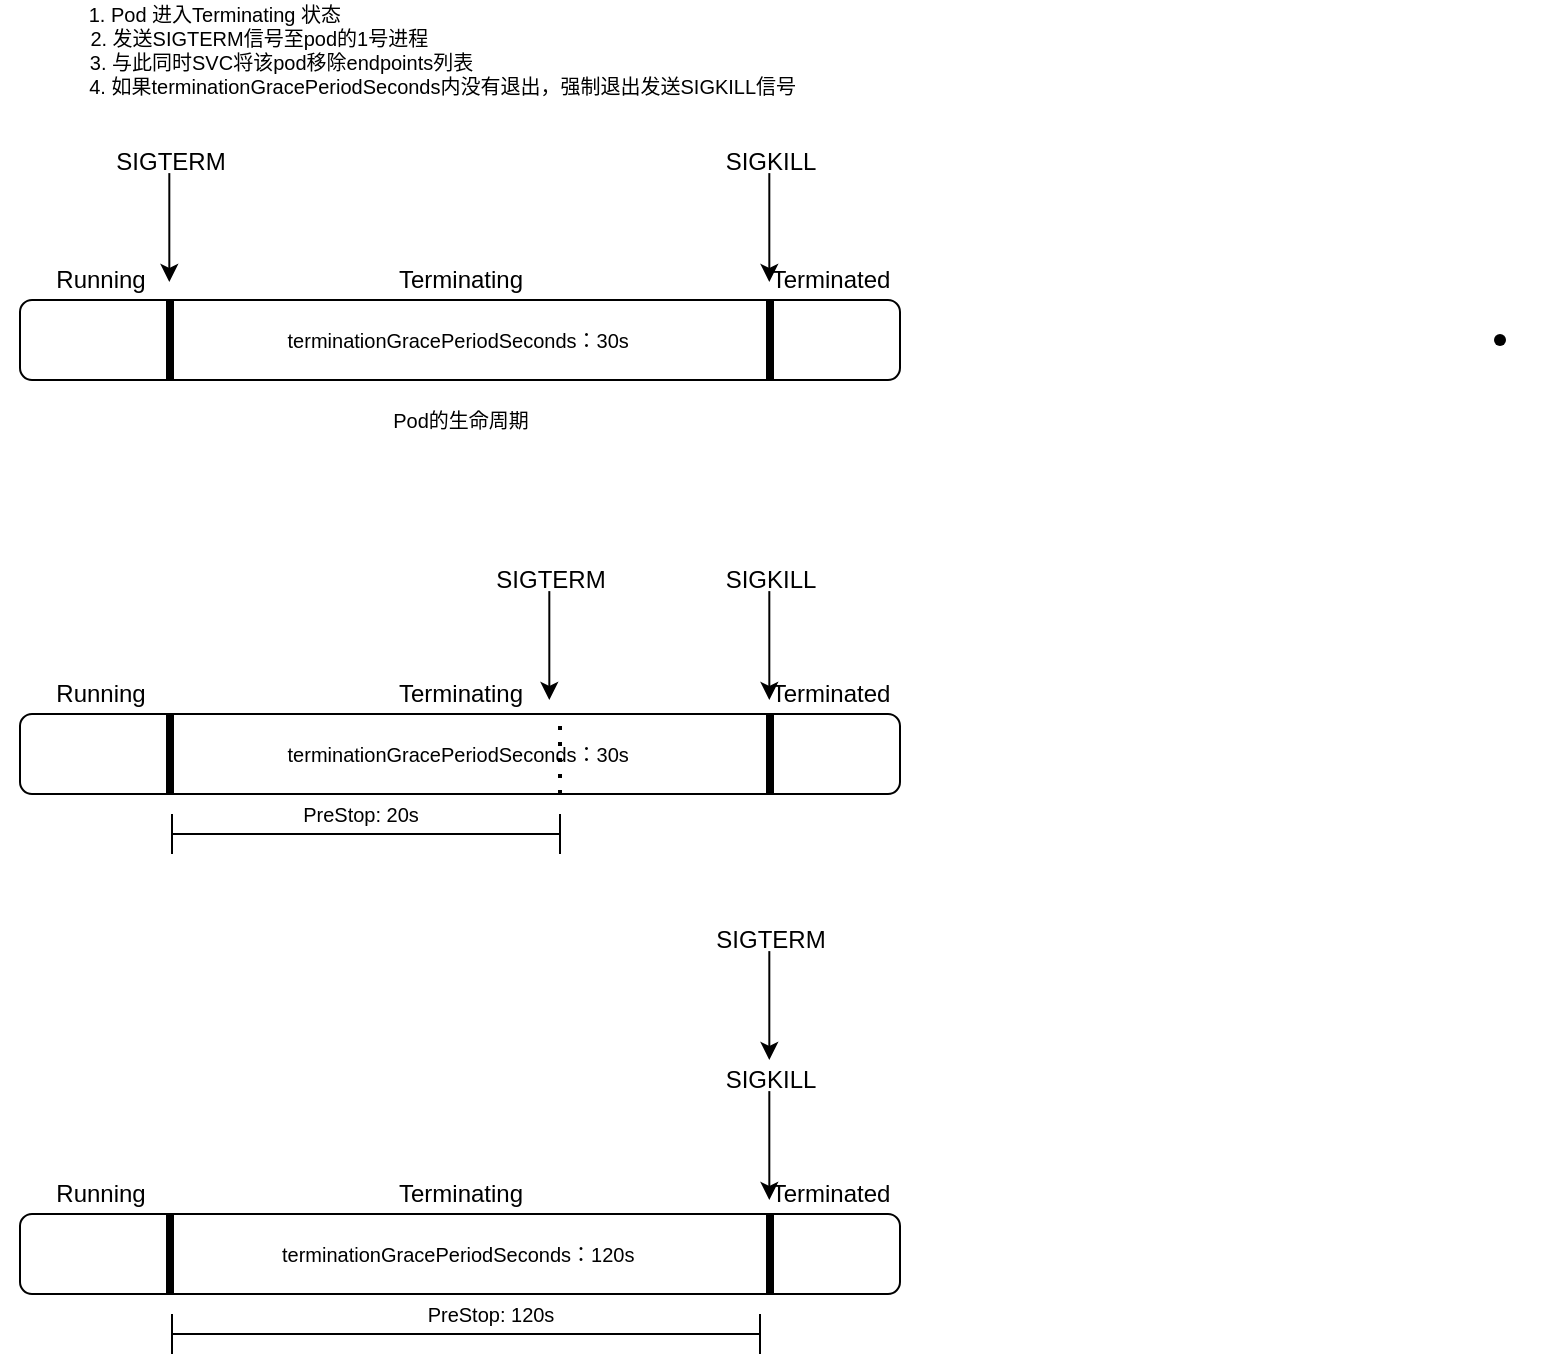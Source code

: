<mxfile version="17.4.0" type="github">
  <diagram id="C5RBs43oDa-KdzZeNtuy" name="Page-1">
    <mxGraphModel dx="828" dy="478" grid="1" gridSize="10" guides="1" tooltips="1" connect="1" arrows="1" fold="1" page="1" pageScale="1" pageWidth="827" pageHeight="1169" math="0" shadow="0">
      <root>
        <mxCell id="WIyWlLk6GJQsqaUBKTNV-0" />
        <mxCell id="WIyWlLk6GJQsqaUBKTNV-1" parent="WIyWlLk6GJQsqaUBKTNV-0" />
        <mxCell id="0kz52hGXufhBx_2LI1v2-0" value="" style="rounded=1;whiteSpace=wrap;html=1;" vertex="1" parent="WIyWlLk6GJQsqaUBKTNV-1">
          <mxGeometry x="170" y="190" width="440" height="40" as="geometry" />
        </mxCell>
        <mxCell id="0kz52hGXufhBx_2LI1v2-1" value="" style="line;strokeWidth=4;direction=south;html=1;perimeter=backbonePerimeter;points=[];outlineConnect=0;" vertex="1" parent="WIyWlLk6GJQsqaUBKTNV-1">
          <mxGeometry x="240" y="190" width="10" height="40" as="geometry" />
        </mxCell>
        <mxCell id="0kz52hGXufhBx_2LI1v2-2" value="Running" style="text;html=1;align=center;verticalAlign=middle;resizable=0;points=[];autosize=1;strokeColor=none;fillColor=none;" vertex="1" parent="WIyWlLk6GJQsqaUBKTNV-1">
          <mxGeometry x="180" y="170" width="60" height="20" as="geometry" />
        </mxCell>
        <mxCell id="0kz52hGXufhBx_2LI1v2-3" value="Terminating" style="text;html=1;align=center;verticalAlign=middle;resizable=0;points=[];autosize=1;strokeColor=none;fillColor=none;" vertex="1" parent="WIyWlLk6GJQsqaUBKTNV-1">
          <mxGeometry x="350" y="170" width="80" height="20" as="geometry" />
        </mxCell>
        <mxCell id="0kz52hGXufhBx_2LI1v2-4" value="" style="line;strokeWidth=4;direction=south;html=1;perimeter=backbonePerimeter;points=[];outlineConnect=0;" vertex="1" parent="WIyWlLk6GJQsqaUBKTNV-1">
          <mxGeometry x="540" y="190" width="10" height="40" as="geometry" />
        </mxCell>
        <mxCell id="0kz52hGXufhBx_2LI1v2-5" value="Terminated" style="text;html=1;align=center;verticalAlign=middle;resizable=0;points=[];autosize=1;strokeColor=none;fillColor=none;" vertex="1" parent="WIyWlLk6GJQsqaUBKTNV-1">
          <mxGeometry x="540" y="170" width="70" height="20" as="geometry" />
        </mxCell>
        <mxCell id="0kz52hGXufhBx_2LI1v2-9" value="" style="group" vertex="1" connectable="0" parent="WIyWlLk6GJQsqaUBKTNV-1">
          <mxGeometry x="210" y="111" width="70" height="70" as="geometry" />
        </mxCell>
        <mxCell id="0kz52hGXufhBx_2LI1v2-7" value="" style="endArrow=classic;html=1;rounded=0;" edge="1" parent="0kz52hGXufhBx_2LI1v2-9">
          <mxGeometry width="50" height="50" relative="1" as="geometry">
            <mxPoint x="34.66" y="15.556" as="sourcePoint" />
            <mxPoint x="34.66" y="70" as="targetPoint" />
          </mxGeometry>
        </mxCell>
        <mxCell id="0kz52hGXufhBx_2LI1v2-8" value="SIGTERM" style="text;html=1;align=center;verticalAlign=middle;resizable=0;points=[];autosize=1;strokeColor=none;fillColor=none;" vertex="1" parent="0kz52hGXufhBx_2LI1v2-9">
          <mxGeometry width="70" height="20" as="geometry" />
        </mxCell>
        <mxCell id="0kz52hGXufhBx_2LI1v2-10" value="" style="group" vertex="1" connectable="0" parent="WIyWlLk6GJQsqaUBKTNV-1">
          <mxGeometry x="510" y="111" width="70" height="70" as="geometry" />
        </mxCell>
        <mxCell id="0kz52hGXufhBx_2LI1v2-11" value="" style="endArrow=classic;html=1;rounded=0;" edge="1" parent="0kz52hGXufhBx_2LI1v2-10">
          <mxGeometry width="50" height="50" relative="1" as="geometry">
            <mxPoint x="34.66" y="15.556" as="sourcePoint" />
            <mxPoint x="34.66" y="70" as="targetPoint" />
          </mxGeometry>
        </mxCell>
        <mxCell id="0kz52hGXufhBx_2LI1v2-12" value="SIGKILL" style="text;html=1;align=center;verticalAlign=middle;resizable=0;points=[];autosize=1;strokeColor=none;fillColor=none;" vertex="1" parent="0kz52hGXufhBx_2LI1v2-10">
          <mxGeometry x="5" width="60" height="20" as="geometry" />
        </mxCell>
        <mxCell id="0kz52hGXufhBx_2LI1v2-14" value="&lt;font style=&quot;font-size: 10px&quot;&gt;terminationGracePeriodSeconds：30s&amp;nbsp;&lt;/font&gt;" style="text;html=1;align=center;verticalAlign=middle;resizable=0;points=[];autosize=1;strokeColor=none;fillColor=none;fontSize=10;" vertex="1" parent="WIyWlLk6GJQsqaUBKTNV-1">
          <mxGeometry x="280" y="200" width="220" height="20" as="geometry" />
        </mxCell>
        <mxCell id="0kz52hGXufhBx_2LI1v2-15" value="" style="rounded=1;whiteSpace=wrap;html=1;" vertex="1" parent="WIyWlLk6GJQsqaUBKTNV-1">
          <mxGeometry x="170" y="397" width="440" height="40" as="geometry" />
        </mxCell>
        <mxCell id="0kz52hGXufhBx_2LI1v2-16" value="" style="line;strokeWidth=4;direction=south;html=1;perimeter=backbonePerimeter;points=[];outlineConnect=0;" vertex="1" parent="WIyWlLk6GJQsqaUBKTNV-1">
          <mxGeometry x="240" y="397" width="10" height="40" as="geometry" />
        </mxCell>
        <mxCell id="0kz52hGXufhBx_2LI1v2-17" value="Running" style="text;html=1;align=center;verticalAlign=middle;resizable=0;points=[];autosize=1;strokeColor=none;fillColor=none;" vertex="1" parent="WIyWlLk6GJQsqaUBKTNV-1">
          <mxGeometry x="180" y="377" width="60" height="20" as="geometry" />
        </mxCell>
        <mxCell id="0kz52hGXufhBx_2LI1v2-18" value="Terminating" style="text;html=1;align=center;verticalAlign=middle;resizable=0;points=[];autosize=1;strokeColor=none;fillColor=none;" vertex="1" parent="WIyWlLk6GJQsqaUBKTNV-1">
          <mxGeometry x="350" y="377" width="80" height="20" as="geometry" />
        </mxCell>
        <mxCell id="0kz52hGXufhBx_2LI1v2-19" value="" style="line;strokeWidth=4;direction=south;html=1;perimeter=backbonePerimeter;points=[];outlineConnect=0;" vertex="1" parent="WIyWlLk6GJQsqaUBKTNV-1">
          <mxGeometry x="540" y="397" width="10" height="40" as="geometry" />
        </mxCell>
        <mxCell id="0kz52hGXufhBx_2LI1v2-20" value="Terminated" style="text;html=1;align=center;verticalAlign=middle;resizable=0;points=[];autosize=1;strokeColor=none;fillColor=none;" vertex="1" parent="WIyWlLk6GJQsqaUBKTNV-1">
          <mxGeometry x="540" y="377" width="70" height="20" as="geometry" />
        </mxCell>
        <mxCell id="0kz52hGXufhBx_2LI1v2-21" value="" style="group" vertex="1" connectable="0" parent="WIyWlLk6GJQsqaUBKTNV-1">
          <mxGeometry x="400" y="320" width="70" height="70" as="geometry" />
        </mxCell>
        <mxCell id="0kz52hGXufhBx_2LI1v2-22" value="" style="endArrow=classic;html=1;rounded=0;" edge="1" parent="0kz52hGXufhBx_2LI1v2-21">
          <mxGeometry width="50" height="50" relative="1" as="geometry">
            <mxPoint x="34.66" y="15.556" as="sourcePoint" />
            <mxPoint x="34.66" y="70" as="targetPoint" />
          </mxGeometry>
        </mxCell>
        <mxCell id="0kz52hGXufhBx_2LI1v2-23" value="SIGTERM" style="text;html=1;align=center;verticalAlign=middle;resizable=0;points=[];autosize=1;strokeColor=none;fillColor=none;" vertex="1" parent="0kz52hGXufhBx_2LI1v2-21">
          <mxGeometry width="70" height="20" as="geometry" />
        </mxCell>
        <mxCell id="0kz52hGXufhBx_2LI1v2-24" value="" style="group" vertex="1" connectable="0" parent="WIyWlLk6GJQsqaUBKTNV-1">
          <mxGeometry x="510" y="320" width="70" height="70" as="geometry" />
        </mxCell>
        <mxCell id="0kz52hGXufhBx_2LI1v2-25" value="" style="endArrow=classic;html=1;rounded=0;" edge="1" parent="0kz52hGXufhBx_2LI1v2-24">
          <mxGeometry width="50" height="50" relative="1" as="geometry">
            <mxPoint x="34.66" y="15.556" as="sourcePoint" />
            <mxPoint x="34.66" y="70" as="targetPoint" />
          </mxGeometry>
        </mxCell>
        <mxCell id="0kz52hGXufhBx_2LI1v2-26" value="SIGKILL" style="text;html=1;align=center;verticalAlign=middle;resizable=0;points=[];autosize=1;strokeColor=none;fillColor=none;" vertex="1" parent="0kz52hGXufhBx_2LI1v2-24">
          <mxGeometry x="5" width="60" height="20" as="geometry" />
        </mxCell>
        <mxCell id="0kz52hGXufhBx_2LI1v2-27" value="&lt;font style=&quot;font-size: 10px&quot;&gt;terminationGracePeriodSeconds：30s&amp;nbsp;&lt;/font&gt;" style="text;html=1;align=center;verticalAlign=middle;resizable=0;points=[];autosize=1;strokeColor=none;fillColor=none;fontSize=10;" vertex="1" parent="WIyWlLk6GJQsqaUBKTNV-1">
          <mxGeometry x="280" y="407" width="220" height="20" as="geometry" />
        </mxCell>
        <mxCell id="0kz52hGXufhBx_2LI1v2-28" value="" style="endArrow=none;dashed=1;html=1;dashPattern=1 3;strokeWidth=2;rounded=0;fontSize=10;" edge="1" parent="WIyWlLk6GJQsqaUBKTNV-1">
          <mxGeometry width="50" height="50" relative="1" as="geometry">
            <mxPoint x="440" y="437" as="sourcePoint" />
            <mxPoint x="440" y="397" as="targetPoint" />
          </mxGeometry>
        </mxCell>
        <mxCell id="0kz52hGXufhBx_2LI1v2-29" value="" style="shape=crossbar;whiteSpace=wrap;html=1;rounded=1;fontSize=10;" vertex="1" parent="WIyWlLk6GJQsqaUBKTNV-1">
          <mxGeometry x="246" y="447" width="194" height="20" as="geometry" />
        </mxCell>
        <mxCell id="0kz52hGXufhBx_2LI1v2-31" value="PreStop: 20s" style="text;html=1;align=center;verticalAlign=middle;resizable=0;points=[];autosize=1;strokeColor=none;fillColor=none;fontSize=10;" vertex="1" parent="WIyWlLk6GJQsqaUBKTNV-1">
          <mxGeometry x="295" y="437" width="90" height="20" as="geometry" />
        </mxCell>
        <mxCell id="0kz52hGXufhBx_2LI1v2-32" value="" style="rounded=1;whiteSpace=wrap;html=1;" vertex="1" parent="WIyWlLk6GJQsqaUBKTNV-1">
          <mxGeometry x="170" y="647" width="440" height="40" as="geometry" />
        </mxCell>
        <mxCell id="0kz52hGXufhBx_2LI1v2-33" value="" style="line;strokeWidth=4;direction=south;html=1;perimeter=backbonePerimeter;points=[];outlineConnect=0;" vertex="1" parent="WIyWlLk6GJQsqaUBKTNV-1">
          <mxGeometry x="240" y="647" width="10" height="40" as="geometry" />
        </mxCell>
        <mxCell id="0kz52hGXufhBx_2LI1v2-34" value="Running" style="text;html=1;align=center;verticalAlign=middle;resizable=0;points=[];autosize=1;strokeColor=none;fillColor=none;" vertex="1" parent="WIyWlLk6GJQsqaUBKTNV-1">
          <mxGeometry x="180" y="627" width="60" height="20" as="geometry" />
        </mxCell>
        <mxCell id="0kz52hGXufhBx_2LI1v2-35" value="Terminating" style="text;html=1;align=center;verticalAlign=middle;resizable=0;points=[];autosize=1;strokeColor=none;fillColor=none;" vertex="1" parent="WIyWlLk6GJQsqaUBKTNV-1">
          <mxGeometry x="350" y="627" width="80" height="20" as="geometry" />
        </mxCell>
        <mxCell id="0kz52hGXufhBx_2LI1v2-36" value="" style="line;strokeWidth=4;direction=south;html=1;perimeter=backbonePerimeter;points=[];outlineConnect=0;" vertex="1" parent="WIyWlLk6GJQsqaUBKTNV-1">
          <mxGeometry x="540" y="647" width="10" height="40" as="geometry" />
        </mxCell>
        <mxCell id="0kz52hGXufhBx_2LI1v2-37" value="Terminated" style="text;html=1;align=center;verticalAlign=middle;resizable=0;points=[];autosize=1;strokeColor=none;fillColor=none;" vertex="1" parent="WIyWlLk6GJQsqaUBKTNV-1">
          <mxGeometry x="540" y="627" width="70" height="20" as="geometry" />
        </mxCell>
        <mxCell id="0kz52hGXufhBx_2LI1v2-38" value="" style="group" vertex="1" connectable="0" parent="WIyWlLk6GJQsqaUBKTNV-1">
          <mxGeometry x="510" y="500" width="70" height="70" as="geometry" />
        </mxCell>
        <mxCell id="0kz52hGXufhBx_2LI1v2-39" value="" style="endArrow=classic;html=1;rounded=0;" edge="1" parent="0kz52hGXufhBx_2LI1v2-38">
          <mxGeometry width="50" height="50" relative="1" as="geometry">
            <mxPoint x="34.66" y="15.556" as="sourcePoint" />
            <mxPoint x="34.66" y="70" as="targetPoint" />
          </mxGeometry>
        </mxCell>
        <mxCell id="0kz52hGXufhBx_2LI1v2-40" value="SIGTERM" style="text;html=1;align=center;verticalAlign=middle;resizable=0;points=[];autosize=1;strokeColor=none;fillColor=none;" vertex="1" parent="0kz52hGXufhBx_2LI1v2-38">
          <mxGeometry width="70" height="20" as="geometry" />
        </mxCell>
        <mxCell id="0kz52hGXufhBx_2LI1v2-41" value="" style="group" vertex="1" connectable="0" parent="WIyWlLk6GJQsqaUBKTNV-1">
          <mxGeometry x="510" y="570" width="70" height="70" as="geometry" />
        </mxCell>
        <mxCell id="0kz52hGXufhBx_2LI1v2-42" value="" style="endArrow=classic;html=1;rounded=0;" edge="1" parent="0kz52hGXufhBx_2LI1v2-41">
          <mxGeometry width="50" height="50" relative="1" as="geometry">
            <mxPoint x="34.66" y="15.556" as="sourcePoint" />
            <mxPoint x="34.66" y="70" as="targetPoint" />
          </mxGeometry>
        </mxCell>
        <mxCell id="0kz52hGXufhBx_2LI1v2-43" value="SIGKILL" style="text;html=1;align=center;verticalAlign=middle;resizable=0;points=[];autosize=1;strokeColor=none;fillColor=none;" vertex="1" parent="0kz52hGXufhBx_2LI1v2-41">
          <mxGeometry x="5" width="60" height="20" as="geometry" />
        </mxCell>
        <mxCell id="0kz52hGXufhBx_2LI1v2-44" value="&lt;font style=&quot;font-size: 10px&quot;&gt;terminationGracePeriodSeconds：120s&amp;nbsp;&lt;/font&gt;" style="text;html=1;align=center;verticalAlign=middle;resizable=0;points=[];autosize=1;strokeColor=none;fillColor=none;fontSize=10;" vertex="1" parent="WIyWlLk6GJQsqaUBKTNV-1">
          <mxGeometry x="275" y="657" width="230" height="20" as="geometry" />
        </mxCell>
        <mxCell id="0kz52hGXufhBx_2LI1v2-45" value="" style="endArrow=none;dashed=1;html=1;dashPattern=1 3;strokeWidth=2;rounded=0;fontSize=10;" edge="1" parent="WIyWlLk6GJQsqaUBKTNV-1">
          <mxGeometry width="50" height="50" relative="1" as="geometry">
            <mxPoint x="544.71" y="687" as="sourcePoint" />
            <mxPoint x="544.71" y="647" as="targetPoint" />
          </mxGeometry>
        </mxCell>
        <mxCell id="0kz52hGXufhBx_2LI1v2-46" value="" style="shape=crossbar;whiteSpace=wrap;html=1;rounded=1;fontSize=10;" vertex="1" parent="WIyWlLk6GJQsqaUBKTNV-1">
          <mxGeometry x="246" y="697" width="294" height="20" as="geometry" />
        </mxCell>
        <mxCell id="0kz52hGXufhBx_2LI1v2-47" value="PreStop: 120s" style="text;html=1;align=center;verticalAlign=middle;resizable=0;points=[];autosize=1;strokeColor=none;fillColor=none;fontSize=10;" vertex="1" parent="WIyWlLk6GJQsqaUBKTNV-1">
          <mxGeometry x="360" y="687" width="90" height="20" as="geometry" />
        </mxCell>
        <mxCell id="0kz52hGXufhBx_2LI1v2-49" value="1. Pod 进入Terminating 状态&amp;nbsp; &amp;nbsp; &amp;nbsp; &amp;nbsp; &amp;nbsp; &amp;nbsp; &amp;nbsp; &amp;nbsp; &amp;nbsp; &amp;nbsp; &amp;nbsp; &amp;nbsp; &amp;nbsp; &amp;nbsp; &amp;nbsp; &amp;nbsp; &amp;nbsp; &amp;nbsp; &amp;nbsp; &amp;nbsp; &amp;nbsp; &amp;nbsp; &amp;nbsp; &amp;nbsp; &amp;nbsp; &amp;nbsp; &amp;nbsp; &amp;nbsp; &amp;nbsp; &amp;nbsp; &amp;nbsp; &amp;nbsp; &amp;nbsp; &amp;nbsp; &amp;nbsp; &amp;nbsp; &amp;nbsp; &amp;nbsp; &amp;nbsp; &amp;nbsp; &amp;nbsp; &amp;nbsp; &amp;nbsp;&lt;br&gt;2. 发送SIGTERM信号至pod的1号进程&amp;nbsp; &amp;nbsp; &amp;nbsp; &amp;nbsp; &amp;nbsp; &amp;nbsp; &amp;nbsp; &amp;nbsp; &amp;nbsp; &amp;nbsp; &amp;nbsp; &amp;nbsp; &amp;nbsp; &amp;nbsp; &amp;nbsp; &amp;nbsp; &amp;nbsp; &amp;nbsp; &amp;nbsp; &amp;nbsp; &amp;nbsp; &amp;nbsp; &amp;nbsp; &amp;nbsp; &amp;nbsp; &amp;nbsp; &amp;nbsp; &amp;nbsp; &amp;nbsp; &amp;nbsp; &amp;nbsp; &amp;nbsp; &amp;nbsp; &amp;nbsp; &amp;nbsp;&lt;br&gt;3. 与此同时SVC将该pod移除endpoints列表&amp;nbsp; &amp;nbsp; &amp;nbsp; &amp;nbsp; &amp;nbsp; &amp;nbsp; &amp;nbsp; &amp;nbsp; &amp;nbsp; &amp;nbsp; &amp;nbsp; &amp;nbsp; &amp;nbsp; &amp;nbsp; &amp;nbsp; &amp;nbsp; &amp;nbsp; &amp;nbsp; &amp;nbsp; &amp;nbsp; &amp;nbsp; &amp;nbsp; &amp;nbsp; &amp;nbsp; &amp;nbsp; &amp;nbsp; &amp;nbsp; &amp;nbsp; &amp;nbsp; &amp;nbsp; &amp;nbsp;&lt;br&gt;4. 如果terminationGracePeriodSeconds内没有退出，强制退出发送SIGKILL信号&amp;nbsp; &amp;nbsp;" style="text;html=1;align=center;verticalAlign=middle;resizable=0;points=[];autosize=1;strokeColor=none;fillColor=none;fontSize=10;" vertex="1" parent="WIyWlLk6GJQsqaUBKTNV-1">
          <mxGeometry x="160" y="40" width="450" height="50" as="geometry" />
        </mxCell>
        <mxCell id="0kz52hGXufhBx_2LI1v2-51" value="Pod的生命周期" style="text;html=1;align=center;verticalAlign=middle;resizable=0;points=[];autosize=1;strokeColor=none;fillColor=none;fontSize=10;" vertex="1" parent="WIyWlLk6GJQsqaUBKTNV-1">
          <mxGeometry x="340" y="240" width="100" height="20" as="geometry" />
        </mxCell>
        <mxCell id="0kz52hGXufhBx_2LI1v2-52" value="" style="shape=waypoint;sketch=0;size=6;pointerEvents=1;points=[];fillColor=default;resizable=0;rotatable=0;perimeter=centerPerimeter;snapToPoint=1;rounded=1;" vertex="1" parent="WIyWlLk6GJQsqaUBKTNV-1">
          <mxGeometry x="890" y="190" width="40" height="40" as="geometry" />
        </mxCell>
      </root>
    </mxGraphModel>
  </diagram>
</mxfile>
